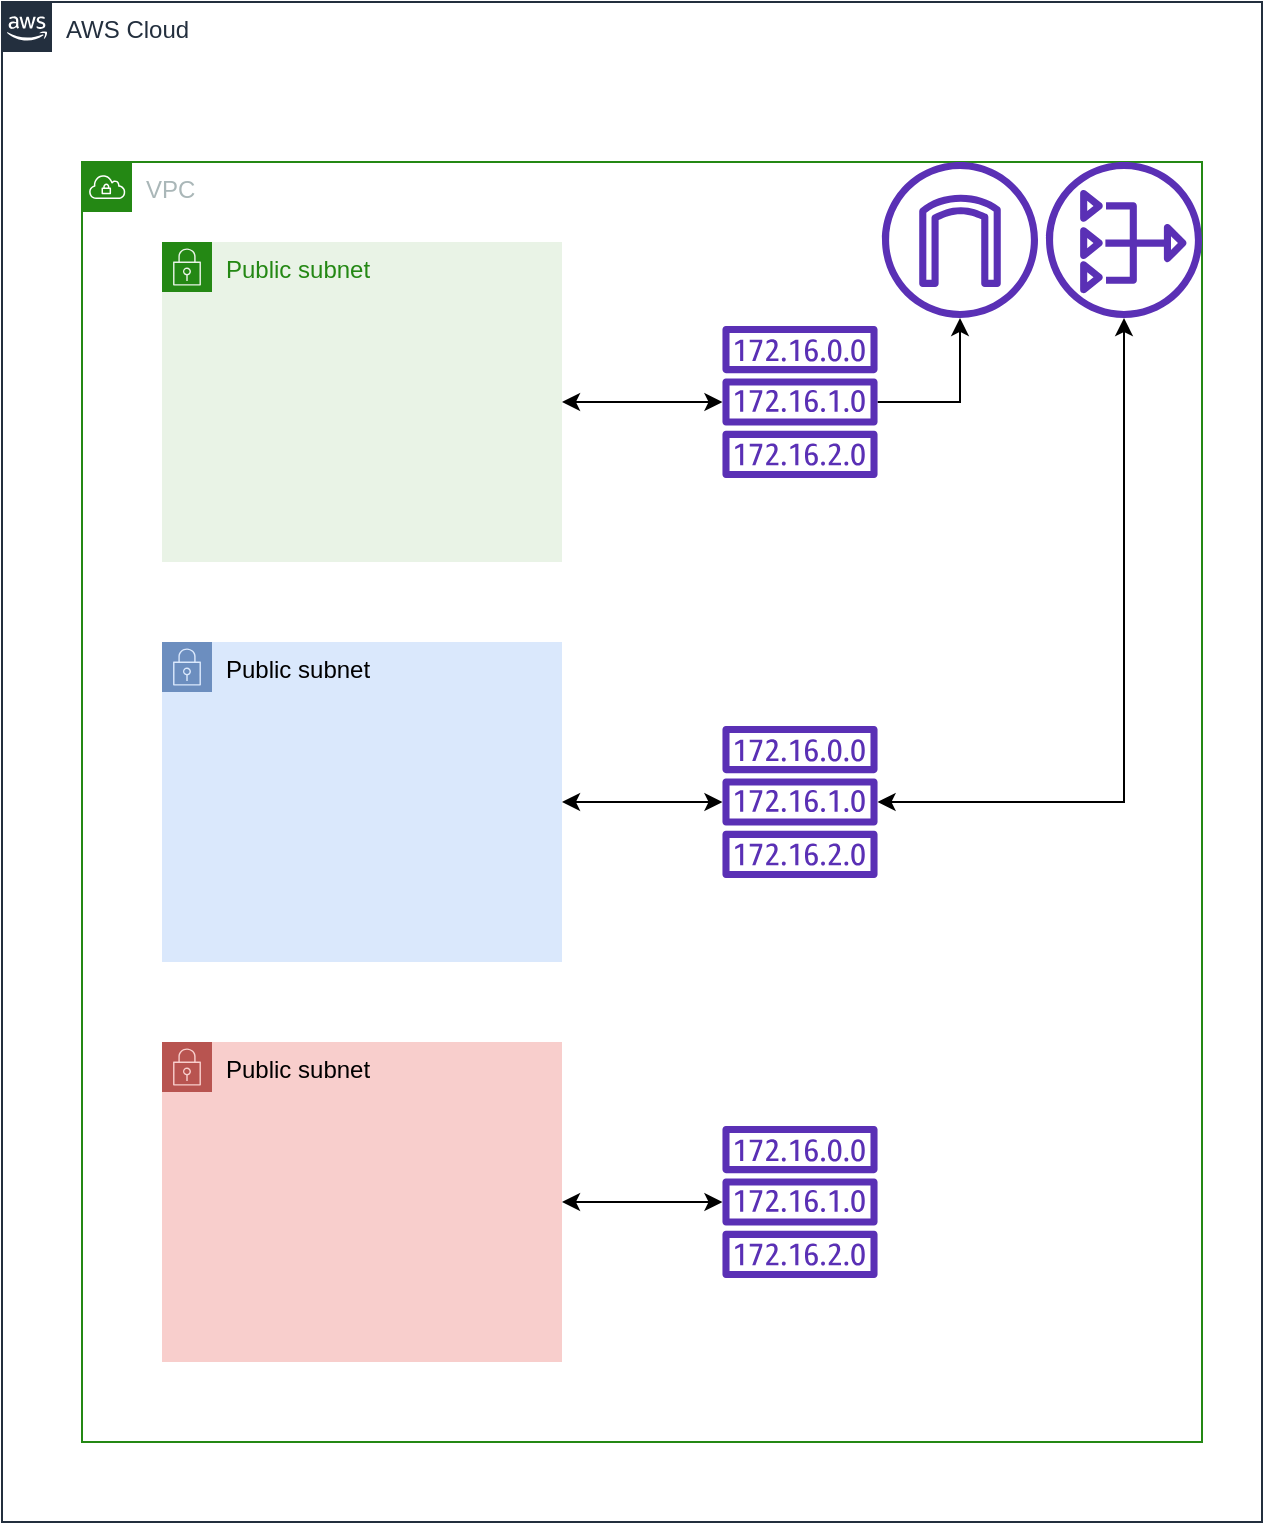 <mxfile version="13.7.9" type="device"><diagram id="Ht1M8jgEwFfnCIfOTk4-" name="Page-1"><mxGraphModel dx="1106" dy="900" grid="1" gridSize="10" guides="1" tooltips="1" connect="1" arrows="1" fold="1" page="1" pageScale="1" pageWidth="1169" pageHeight="827" math="0" shadow="0"><root><mxCell id="0"/><mxCell id="1" parent="0"/><mxCell id="UEzPUAAOIrF-is8g5C7q-74" value="AWS Cloud" style="points=[[0,0],[0.25,0],[0.5,0],[0.75,0],[1,0],[1,0.25],[1,0.5],[1,0.75],[1,1],[0.75,1],[0.5,1],[0.25,1],[0,1],[0,0.75],[0,0.5],[0,0.25]];outlineConnect=0;gradientColor=none;html=1;whiteSpace=wrap;fontSize=12;fontStyle=0;shape=mxgraph.aws4.group;grIcon=mxgraph.aws4.group_aws_cloud_alt;strokeColor=#232F3E;fillColor=none;verticalAlign=top;align=left;spacingLeft=30;fontColor=#232F3E;dashed=0;labelBackgroundColor=#ffffff;" parent="1" vertex="1"><mxGeometry x="40" y="40" width="630" height="760" as="geometry"/></mxCell><mxCell id="UEzPUAAOIrF-is8g5C7q-90" value="" style="edgeStyle=orthogonalEdgeStyle;rounded=0;orthogonalLoop=1;jettySize=auto;html=1;endArrow=open;endFill=0;strokeWidth=2;" parent="1" edge="1"><mxGeometry relative="1" as="geometry"><mxPoint x="448" y="349" as="sourcePoint"/></mxGeometry></mxCell><mxCell id="UEzPUAAOIrF-is8g5C7q-92" value="" style="edgeStyle=orthogonalEdgeStyle;rounded=0;orthogonalLoop=1;jettySize=auto;html=1;endArrow=open;endFill=0;strokeWidth=2;" parent="1" edge="1"><mxGeometry relative="1" as="geometry"><mxPoint x="678" y="349" as="sourcePoint"/></mxGeometry></mxCell><mxCell id="UEzPUAAOIrF-is8g5C7q-93" style="edgeStyle=orthogonalEdgeStyle;rounded=0;orthogonalLoop=1;jettySize=auto;html=1;endArrow=open;endFill=0;strokeWidth=2;" parent="1" edge="1"><mxGeometry relative="1" as="geometry"><Array as="points"><mxPoint x="762" y="480"/></Array><mxPoint x="762" y="388" as="sourcePoint"/></mxGeometry></mxCell><mxCell id="UEzPUAAOIrF-is8g5C7q-96" style="edgeStyle=orthogonalEdgeStyle;rounded=0;orthogonalLoop=1;jettySize=auto;html=1;endArrow=open;endFill=0;strokeWidth=2;startArrow=open;startFill=0;" parent="1" edge="1"><mxGeometry relative="1" as="geometry"><Array as="points"><mxPoint x="638" y="560"/><mxPoint x="528" y="560"/></Array><mxPoint x="638" y="528" as="sourcePoint"/></mxGeometry></mxCell><mxCell id="UEzPUAAOIrF-is8g5C7q-97" style="edgeStyle=orthogonalEdgeStyle;rounded=0;orthogonalLoop=1;jettySize=auto;html=1;endArrow=open;endFill=0;strokeWidth=2;startArrow=open;startFill=0;" parent="1" edge="1"><mxGeometry relative="1" as="geometry"><Array as="points"><mxPoint x="684" y="560"/><mxPoint x="859" y="560"/></Array><mxPoint x="638" y="528" as="sourcePoint"/></mxGeometry></mxCell><mxCell id="QLsoEvkwN-ZftVwZj-IC-2" value="VPC" style="points=[[0,0],[0.25,0],[0.5,0],[0.75,0],[1,0],[1,0.25],[1,0.5],[1,0.75],[1,1],[0.75,1],[0.5,1],[0.25,1],[0,1],[0,0.75],[0,0.5],[0,0.25]];outlineConnect=0;gradientColor=none;html=1;whiteSpace=wrap;fontSize=12;fontStyle=0;shape=mxgraph.aws4.group;grIcon=mxgraph.aws4.group_vpc;strokeColor=#248814;fillColor=none;verticalAlign=top;align=left;spacingLeft=30;fontColor=#AAB7B8;dashed=0;" parent="1" vertex="1"><mxGeometry x="80" y="120" width="560" height="640" as="geometry"/></mxCell><mxCell id="BOcCNvan28-olWarjJ6R-4" style="edgeStyle=orthogonalEdgeStyle;rounded=0;orthogonalLoop=1;jettySize=auto;html=1;startArrow=classic;startFill=1;" parent="1" source="BOcCNvan28-olWarjJ6R-1" target="BOcCNvan28-olWarjJ6R-3" edge="1"><mxGeometry relative="1" as="geometry"/></mxCell><mxCell id="BOcCNvan28-olWarjJ6R-1" value="Public subnet" style="points=[[0,0],[0.25,0],[0.5,0],[0.75,0],[1,0],[1,0.25],[1,0.5],[1,0.75],[1,1],[0.75,1],[0.5,1],[0.25,1],[0,1],[0,0.75],[0,0.5],[0,0.25]];outlineConnect=0;gradientColor=none;html=1;whiteSpace=wrap;fontSize=12;fontStyle=0;shape=mxgraph.aws4.group;grIcon=mxgraph.aws4.group_security_group;grStroke=0;strokeColor=#248814;fillColor=#E9F3E6;verticalAlign=top;align=left;spacingLeft=30;fontColor=#248814;dashed=0;" parent="1" vertex="1"><mxGeometry x="120" y="160" width="200" height="160" as="geometry"/></mxCell><mxCell id="BOcCNvan28-olWarjJ6R-2" value="" style="outlineConnect=0;fontColor=#232F3E;gradientColor=none;fillColor=#5A30B5;strokeColor=none;dashed=0;verticalLabelPosition=bottom;verticalAlign=top;align=center;html=1;fontSize=12;fontStyle=0;aspect=fixed;pointerEvents=1;shape=mxgraph.aws4.internet_gateway;" parent="1" vertex="1"><mxGeometry x="480" y="120" width="78" height="78" as="geometry"/></mxCell><mxCell id="BOcCNvan28-olWarjJ6R-5" style="edgeStyle=orthogonalEdgeStyle;rounded=0;orthogonalLoop=1;jettySize=auto;html=1;" parent="1" source="BOcCNvan28-olWarjJ6R-3" target="BOcCNvan28-olWarjJ6R-2" edge="1"><mxGeometry relative="1" as="geometry"/></mxCell><mxCell id="BOcCNvan28-olWarjJ6R-3" value="" style="outlineConnect=0;fontColor=#232F3E;gradientColor=none;fillColor=#5A30B5;strokeColor=none;dashed=0;verticalLabelPosition=bottom;verticalAlign=top;align=center;html=1;fontSize=12;fontStyle=0;aspect=fixed;pointerEvents=1;shape=mxgraph.aws4.route_table;" parent="1" vertex="1"><mxGeometry x="400" y="202" width="78" height="76" as="geometry"/></mxCell><mxCell id="uD0naZAK4chBJ-4cT-X6-4" style="edgeStyle=orthogonalEdgeStyle;rounded=0;orthogonalLoop=1;jettySize=auto;html=1;startArrow=classic;startFill=1;" edge="1" parent="1" source="uD0naZAK4chBJ-4cT-X6-1" target="uD0naZAK4chBJ-4cT-X6-3"><mxGeometry relative="1" as="geometry"/></mxCell><mxCell id="uD0naZAK4chBJ-4cT-X6-1" value="Public subnet" style="points=[[0,0],[0.25,0],[0.5,0],[0.75,0],[1,0],[1,0.25],[1,0.5],[1,0.75],[1,1],[0.75,1],[0.5,1],[0.25,1],[0,1],[0,0.75],[0,0.5],[0,0.25]];outlineConnect=0;html=1;whiteSpace=wrap;fontSize=12;fontStyle=0;shape=mxgraph.aws4.group;grIcon=mxgraph.aws4.group_security_group;grStroke=0;strokeColor=#6c8ebf;fillColor=#dae8fc;verticalAlign=top;align=left;spacingLeft=30;dashed=0;" vertex="1" parent="1"><mxGeometry x="120" y="360" width="200" height="160" as="geometry"/></mxCell><mxCell id="uD0naZAK4chBJ-4cT-X6-8" style="edgeStyle=orthogonalEdgeStyle;rounded=0;orthogonalLoop=1;jettySize=auto;html=1;startArrow=classic;startFill=1;" edge="1" parent="1" source="uD0naZAK4chBJ-4cT-X6-2" target="uD0naZAK4chBJ-4cT-X6-7"><mxGeometry relative="1" as="geometry"/></mxCell><mxCell id="uD0naZAK4chBJ-4cT-X6-2" value="Public subnet" style="points=[[0,0],[0.25,0],[0.5,0],[0.75,0],[1,0],[1,0.25],[1,0.5],[1,0.75],[1,1],[0.75,1],[0.5,1],[0.25,1],[0,1],[0,0.75],[0,0.5],[0,0.25]];outlineConnect=0;html=1;whiteSpace=wrap;fontSize=12;fontStyle=0;shape=mxgraph.aws4.group;grIcon=mxgraph.aws4.group_security_group;grStroke=0;strokeColor=#b85450;fillColor=#f8cecc;verticalAlign=top;align=left;spacingLeft=30;dashed=0;" vertex="1" parent="1"><mxGeometry x="120" y="560" width="200" height="160" as="geometry"/></mxCell><mxCell id="uD0naZAK4chBJ-4cT-X6-6" style="edgeStyle=orthogonalEdgeStyle;rounded=0;orthogonalLoop=1;jettySize=auto;html=1;startArrow=classic;startFill=1;" edge="1" parent="1" source="uD0naZAK4chBJ-4cT-X6-3" target="uD0naZAK4chBJ-4cT-X6-5"><mxGeometry relative="1" as="geometry"/></mxCell><mxCell id="uD0naZAK4chBJ-4cT-X6-3" value="" style="outlineConnect=0;fontColor=#232F3E;gradientColor=none;fillColor=#5A30B5;strokeColor=none;dashed=0;verticalLabelPosition=bottom;verticalAlign=top;align=center;html=1;fontSize=12;fontStyle=0;aspect=fixed;pointerEvents=1;shape=mxgraph.aws4.route_table;" vertex="1" parent="1"><mxGeometry x="400" y="402" width="78" height="76" as="geometry"/></mxCell><mxCell id="uD0naZAK4chBJ-4cT-X6-5" value="" style="outlineConnect=0;fontColor=#232F3E;gradientColor=none;fillColor=#5A30B5;strokeColor=none;dashed=0;verticalLabelPosition=bottom;verticalAlign=top;align=center;html=1;fontSize=12;fontStyle=0;aspect=fixed;pointerEvents=1;shape=mxgraph.aws4.nat_gateway;" vertex="1" parent="1"><mxGeometry x="562" y="120" width="78" height="78" as="geometry"/></mxCell><mxCell id="uD0naZAK4chBJ-4cT-X6-7" value="" style="outlineConnect=0;fontColor=#232F3E;gradientColor=none;fillColor=#5A30B5;strokeColor=none;dashed=0;verticalLabelPosition=bottom;verticalAlign=top;align=center;html=1;fontSize=12;fontStyle=0;aspect=fixed;pointerEvents=1;shape=mxgraph.aws4.route_table;" vertex="1" parent="1"><mxGeometry x="400" y="602" width="78" height="76" as="geometry"/></mxCell></root></mxGraphModel></diagram></mxfile>